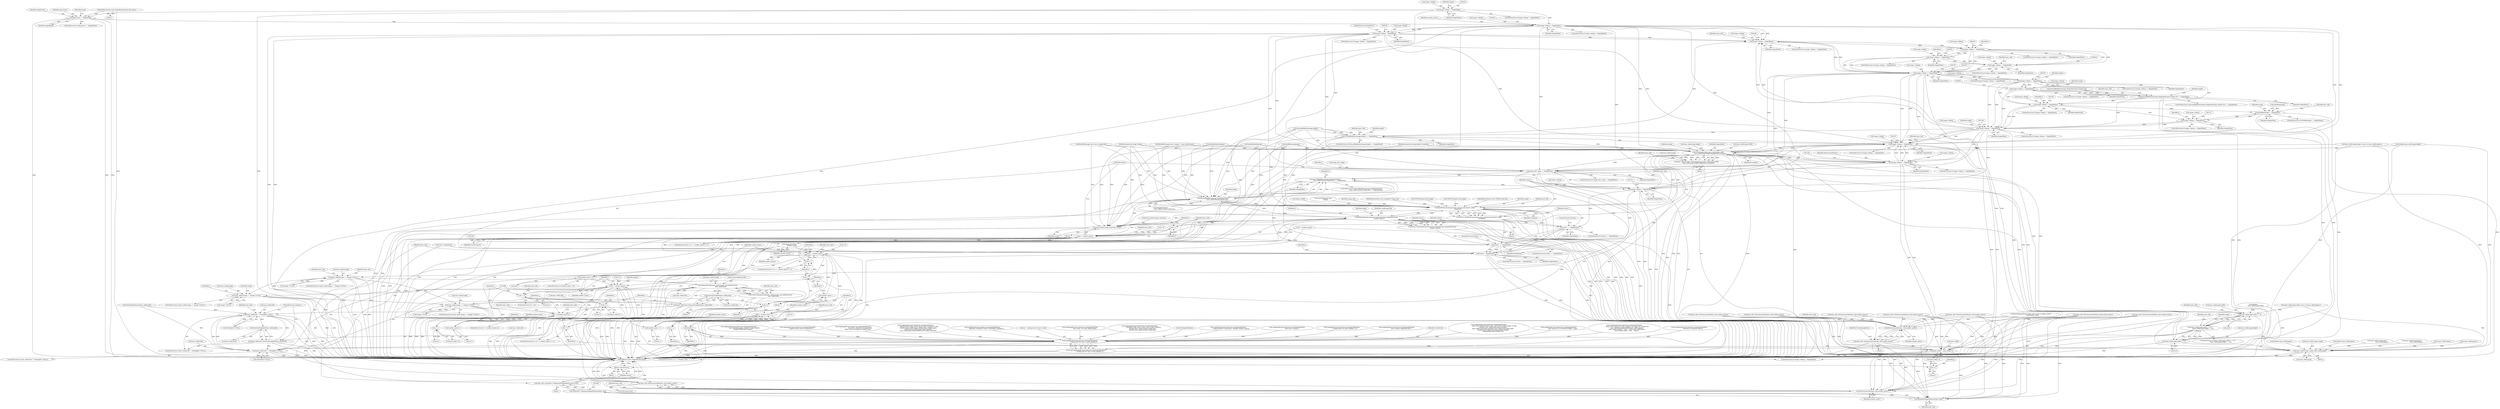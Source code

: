 digraph "0_ImageMagick_f68a98a9d385838a1c73ec960a14102949940a64@pointer" {
"1000253" [label="(Call,image->debug != MagickFalse)"];
"1000230" [label="(Call,image->debug != MagickFalse)"];
"1000247" [label="(Call,skip_layers != MagickFalse)"];
"1000115" [label="(MethodParameterIn,const MagickBooleanType skip_layers)"];
"1000296" [label="(Call,image->debug != MagickFalse)"];
"1000338" [label="(Call,image->debug != MagickFalse)"];
"1000449" [label="(Call,image->debug != MagickFalse)"];
"1000549" [label="(Call,image->debug != MagickFalse)"];
"1000610" [label="(Call,image->debug != MagickFalse)"];
"1000701" [label="(Call,image->debug != MagickFalse)"];
"1000761" [label="(Call,image->debug != MagickFalse)"];
"1000949" [label="(Call,image->debug != MagickFalse)"];
"1001012" [label="(Call,DiscardBlobBytes(image,(MagickSizeType) (length-18)) == MagickFalse)"];
"1001048" [label="(Call,image->debug != MagickFalse)"];
"1001088" [label="(Call,EOFBlob(image) != MagickFalse)"];
"1001105" [label="(Call,image->debug != MagickFalse)"];
"1001162" [label="(Call,image->debug != MagickFalse)"];
"1001196" [label="(Call,DiscardBlobBytes(image,length) == MagickFalse)"];
"1001301" [label="(Call,image->debug != MagickFalse)"];
"1001341" [label="(Call,CloneImage(image,layer_info[i].page.width,\n          layer_info[i].page.height,MagickFalse,exception))"];
"1001281" [label="(Call,layer_info[i].page.width == 0)"];
"1001280" [label="(Call,(layer_info[i].page.width == 0) ||\n              (layer_info[i].page.height == 0))"];
"1001654" [label="(Call,layer_info[i].image->page=layer_info[i].page)"];
"1001290" [label="(Call,layer_info[i].page.height == 0)"];
"1001335" [label="(Call,layer_info[i].image=CloneImage(image,layer_info[i].page.width,\n          layer_info[i].page.height,MagickFalse,exception))"];
"1001360" [label="(Call,layer_info[i].image == (Image *) NULL)"];
"1001409" [label="(Call,SetImageProfile(layer_info[i].image,\"psd:additional-info\",\n              layer_info[i].info))"];
"1001407" [label="(Call,(void) SetImageProfile(layer_info[i].image,\"psd:additional-info\",\n              layer_info[i].info))"];
"1001427" [label="(Call,DestroyStringInfo(layer_info[i].info))"];
"1001421" [label="(Call,layer_info[i].info=DestroyStringInfo(layer_info[i].info))"];
"1001313" [label="(Call,layer_info[i].info != (StringInfo *) NULL)"];
"1001328" [label="(Call,DestroyStringInfo(layer_info[i].info))"];
"1001322" [label="(Call,layer_info[i].info=DestroyStringInfo(layer_info[i].info))"];
"1001397" [label="(Call,layer_info[i].info != (StringInfo *) NULL)"];
"1001451" [label="(Call,layer_info[i].image == (Image *) NULL)"];
"1001565" [label="(Call,layer_info[i].image == (Image *) NULL)"];
"1001376" [label="(Call,image->debug != MagickFalse)"];
"1001434" [label="(Call,image_info->ping == MagickFalse)"];
"1001476" [label="(Call,DiscardBlobBytes(image,(MagickSizeType)\n                      layer_info[i].channel_info[j].size) == MagickFalse)"];
"1001505" [label="(Call,image->debug != MagickFalse)"];
"1001531" [label="(Call,status == MagickFalse)"];
"1001545" [label="(Call,status == MagickFalse)"];
"1001550" [label="(Call,status != MagickFalse)"];
"1001697" [label="(Return,return(status);)"];
"1001477" [label="(Call,DiscardBlobBytes(image,(MagickSizeType)\n                      layer_info[i].channel_info[j].size))"];
"1001521" [label="(Call,ReadPSDLayer(image,image_info,psd_info,&layer_info[i],\n              exception))"];
"1001519" [label="(Call,status=ReadPSDLayer(image,image_info,psd_info,&layer_info[i],\n              exception))"];
"1001537" [label="(Call,SetImageProgress(image,LoadImagesTag,i,(MagickSizeType)\n              number_layers))"];
"1001447" [label="(Call,i++)"];
"1001444" [label="(Call,i < number_layers)"];
"1001494" [label="(Call,DestroyLayerInfo(layer_info,number_layers))"];
"1001492" [label="(Call,layer_info=DestroyLayerInfo(layer_info,number_layers))"];
"1001586" [label="(Call,layer_info[j] = layer_info[j+1])"];
"1001689" [label="(Call,RelinquishMagickMemory(layer_info))"];
"1001687" [label="(Call,(LayerInfo *) RelinquishMagickMemory(layer_info))"];
"1001685" [label="(Call,layer_info=(LayerInfo *) RelinquishMagickMemory(layer_info))"];
"1001694" [label="(Call,DestroyLayerInfo(layer_info,number_layers))"];
"1001692" [label="(Call,layer_info=DestroyLayerInfo(layer_info,number_layers))"];
"1001516" [label="(Call,(double) i)"];
"1001512" [label="(Call,LogMagickEvent(CoderEvent,GetMagickModule(),\n                \"  reading data for layer %.20g\",(double) i))"];
"1001510" [label="(Call,(void) LogMagickEvent(CoderEvent,GetMagickModule(),\n                \"  reading data for layer %.20g\",(double) i))"];
"1001541" [label="(Call,(MagickSizeType)\n              number_layers)"];
"1001558" [label="(Call,i < number_layers)"];
"1001561" [label="(Call,i++)"];
"1001576" [label="(Call,j=i)"];
"1001579" [label="(Call,j < number_layers - 1)"];
"1001584" [label="(Call,j++)"];
"1001592" [label="(Call,j+1)"];
"1001581" [label="(Call,number_layers - 1)"];
"1001595" [label="(Call,number_layers--)"];
"1001597" [label="(Call,i--)"];
"1001600" [label="(Call,number_layers > 0)"];
"1001608" [label="(Call,i < number_layers)"];
"1001615" [label="(Call,i > 0)"];
"1001629" [label="(Call,i-1)"];
"1001634" [label="(Call,i < (number_layers-1))"];
"1001611" [label="(Call,i++)"];
"1001650" [label="(Call,i+1)"];
"1001636" [label="(Call,number_layers-1)"];
"1001535" [label="(Call,status=SetImageProgress(image,LoadImagesTag,i,(MagickSizeType)\n              number_layers))"];
"1001676" [label="(Call,layer_info[0].image->previous=image)"];
"1001047" [label="(ControlStructure,if (image->debug != MagickFalse))"];
"1001690" [label="(Identifier,layer_info)"];
"1000257" [label="(Identifier,MagickFalse)"];
"1000610" [label="(Call,image->debug != MagickFalse)"];
"1000487" [label="(Call,(double)\n            layer_info[i].page.width)"];
"1001604" [label="(ControlStructure,for (i=0; i < number_layers; i++))"];
"1001197" [label="(Call,DiscardBlobBytes(image,length))"];
"1001380" [label="(Identifier,MagickFalse)"];
"1001334" [label="(ControlStructure,continue;)"];
"1001359" [label="(ControlStructure,if (layer_info[i].image == (Image *) NULL))"];
"1000460" [label="(Call,(double) layer_info[i].page.x)"];
"1001314" [label="(Call,layer_info[i].info)"];
"1001605" [label="(Call,i=0)"];
"1000115" [label="(MethodParameterIn,const MagickBooleanType skip_layers)"];
"1001012" [label="(Call,DiscardBlobBytes(image,(MagickSizeType) (length-18)) == MagickFalse)"];
"1000234" [label="(Identifier,MagickFalse)"];
"1000401" [label="(Call,layer_info[i].page.height=(size_t) (y-layer_info[i].page.y))"];
"1001507" [label="(Identifier,image)"];
"1001539" [label="(Identifier,LoadImagesTag)"];
"1000297" [label="(Call,image->debug)"];
"1001366" [label="(Call,(Image *) NULL)"];
"1001692" [label="(Call,layer_info=DestroyLayerInfo(layer_info,number_layers))"];
"1001435" [label="(Call,image_info->ping)"];
"1001693" [label="(Identifier,layer_info)"];
"1001396" [label="(ControlStructure,if (layer_info[i].info != (StringInfo *) NULL))"];
"1000231" [label="(Call,image->debug)"];
"1001391" [label="(Identifier,ResourceLimitError)"];
"1001601" [label="(Identifier,number_layers)"];
"1001662" [label="(Call,layer_info[i].page)"];
"1001524" [label="(Identifier,psd_info)"];
"1001684" [label="(Identifier,image)"];
"1000296" [label="(Call,image->debug != MagickFalse)"];
"1001525" [label="(Call,&layer_info[i])"];
"1001543" [label="(Identifier,number_layers)"];
"1001301" [label="(Call,image->debug != MagickFalse)"];
"1001325" [label="(Identifier,layer_info)"];
"1000545" [label="(Call,GetPSDSize(psd_info,\n            image))"];
"1000303" [label="(Call,LogMagickEvent(CoderEvent,GetMagickModule(),\n              \"  allocation of LayerInfo failed\"))"];
"1000553" [label="(Identifier,MagickFalse)"];
"1001445" [label="(Identifier,i)"];
"1001055" [label="(Call,LogMagickEvent(CoderEvent,GetMagickModule(),\n                    \"      layer blending ranges: length=%.20g\",(double)\n                    ((MagickOffsetType) length)))"];
"1001278" [label="(Block,)"];
"1001560" [label="(Identifier,number_layers)"];
"1001523" [label="(Identifier,image_info)"];
"1001581" [label="(Call,number_layers - 1)"];
"1001506" [label="(Call,image->debug)"];
"1001048" [label="(Call,image->debug != MagickFalse)"];
"1001342" [label="(Identifier,image)"];
"1000253" [label="(Call,image->debug != MagickFalse)"];
"1001540" [label="(Identifier,i)"];
"1001410" [label="(Call,layer_info[i].image)"];
"1001627" [label="(Call,layer_info[i-1])"];
"1001141" [label="(Call,ReadBlob(image,(size_t) length++,layer_info[i].name))"];
"1001549" [label="(ControlStructure,if (status != MagickFalse))"];
"1001504" [label="(ControlStructure,if (image->debug != MagickFalse))"];
"1001580" [label="(Identifier,j)"];
"1001034" [label="(Identifier,length)"];
"1001335" [label="(Call,layer_info[i].image=CloneImage(image,layer_info[i].page.width,\n          layer_info[i].page.height,MagickFalse,exception))"];
"1001312" [label="(ControlStructure,if (layer_info[i].info != (StringInfo *) NULL))"];
"1000295" [label="(ControlStructure,if (image->debug != MagickFalse))"];
"1001492" [label="(Call,layer_info=DestroyLayerInfo(layer_info,number_layers))"];
"1000113" [label="(MethodParameterIn,const ImageInfo *image_info)"];
"1000751" [label="(Call,ReadBlobLong(image))"];
"1001505" [label="(Call,image->debug != MagickFalse)"];
"1000237" [label="(Call,LogMagickEvent(CoderEvent,GetMagickModule(),\n              \"  negative layer count corrected for\"))"];
"1001088" [label="(Call,EOFBlob(image) != MagickFalse)"];
"1000229" [label="(ControlStructure,if (image->debug != MagickFalse))"];
"1001655" [label="(Call,layer_info[i].image->page)"];
"1001491" [label="(Block,)"];
"1001537" [label="(Call,SetImageProgress(image,LoadImagesTag,i,(MagickSizeType)\n              number_layers))"];
"1001457" [label="(Call,(Image *) NULL)"];
"1000469" [label="(Call,(double) layer_info[i].page.y)"];
"1001273" [label="(Call,i < number_layers)"];
"1001669" [label="(Identifier,image)"];
"1001433" [label="(ControlStructure,if (image_info->ping == MagickFalse))"];
"1001196" [label="(Call,DiscardBlobBytes(image,length) == MagickFalse)"];
"1000128" [label="(Call,GetPSDSize(psd_info,image))"];
"1001689" [label="(Call,RelinquishMagickMemory(layer_info))"];
"1001695" [label="(Identifier,layer_info)"];
"1001477" [label="(Call,DiscardBlobBytes(image,(MagickSizeType)\n                      layer_info[i].channel_info[j].size))"];
"1001112" [label="(Call,LogMagickEvent(CoderEvent,GetMagickModule(),\n                       \"        source(%x), dest(%x)\",(unsigned int)\n                      blend_source,(unsigned int) blend_dest))"];
"1001449" [label="(Block,)"];
"1001294" [label="(Identifier,layer_info)"];
"1000117" [label="(Block,)"];
"1001094" [label="(Identifier,layer_info)"];
"1001597" [label="(Call,i--)"];
"1001203" [label="(Identifier,layer_info)"];
"1000548" [label="(ControlStructure,if (image->debug != MagickFalse))"];
"1001214" [label="(Identifier,length)"];
"1001074" [label="(Identifier,j)"];
"1001161" [label="(ControlStructure,if (image->debug != MagickFalse))"];
"1001545" [label="(Call,status == MagickFalse)"];
"1000904" [label="(Call,layer_info[i].mask.page.y-\n                      layer_info[i].page.y)"];
"1001602" [label="(Literal,0)"];
"1001586" [label="(Call,layer_info[j] = layer_info[j+1])"];
"1001375" [label="(ControlStructure,if (image->debug != MagickFalse))"];
"1001350" [label="(Call,layer_info[i].page.height)"];
"1000456" [label="(Call,LogMagickEvent(CoderEvent,GetMagickModule(),\n            \"    offset(%.20g,%.20g), size(%.20g,%.20g), channels=%.20g\",\n            (double) layer_info[i].page.x,(double) layer_info[i].page.y,\n            (double) layer_info[i].page.height,(double)\n            layer_info[i].page.width,(double) layer_info[i].channels))"];
"1001013" [label="(Call,DiscardBlobBytes(image,(MagickSizeType) (length-18)))"];
"1001448" [label="(Identifier,i)"];
"1001478" [label="(Identifier,image)"];
"1001291" [label="(Call,layer_info[i].page.height)"];
"1001629" [label="(Call,i-1)"];
"1001571" [label="(Call,(Image *) NULL)"];
"1001451" [label="(Call,layer_info[i].image == (Image *) NULL)"];
"1001329" [label="(Call,layer_info[i].info)"];
"1001535" [label="(Call,status=SetImageProgress(image,LoadImagesTag,i,(MagickSizeType)\n              number_layers))"];
"1000252" [label="(ControlStructure,if (image->debug != MagickFalse))"];
"1001105" [label="(Call,image->debug != MagickFalse)"];
"1001633" [label="(ControlStructure,if (i < (number_layers-1)))"];
"1001328" [label="(Call,DestroyStringInfo(layer_info[i].info))"];
"1001529" [label="(Identifier,exception)"];
"1000251" [label="(Identifier,MagickTrue)"];
"1001654" [label="(Call,layer_info[i].image->page=layer_info[i].page)"];
"1001377" [label="(Call,image->debug)"];
"1001011" [label="(ControlStructure,if (DiscardBlobBytes(image,(MagickSizeType) (length-18)) == MagickFalse))"];
"1001087" [label="(ControlStructure,if (EOFBlob(image) != MagickFalse))"];
"1001446" [label="(Identifier,number_layers)"];
"1001494" [label="(Call,DestroyLayerInfo(layer_info,number_layers))"];
"1001397" [label="(Call,layer_info[i].info != (StringInfo *) NULL)"];
"1001565" [label="(Call,layer_info[i].image == (Image *) NULL)"];
"1001305" [label="(Identifier,MagickFalse)"];
"1001609" [label="(Identifier,i)"];
"1001473" [label="(Identifier,j)"];
"1001578" [label="(Identifier,i)"];
"1001556" [label="(Identifier,i)"];
"1001635" [label="(Identifier,i)"];
"1001548" [label="(ControlStructure,break;)"];
"1001163" [label="(Call,image->debug)"];
"1001358" [label="(Identifier,exception)"];
"1000249" [label="(Identifier,MagickFalse)"];
"1000448" [label="(ControlStructure,if (image->debug != MagickFalse))"];
"1001648" [label="(Call,layer_info[i+1])"];
"1001383" [label="(Call,LogMagickEvent(CoderEvent,GetMagickModule(),\n                \"  allocation of image for layer %.20g failed\",(double) i))"];
"1001424" [label="(Identifier,layer_info)"];
"1001341" [label="(Call,CloneImage(image,layer_info[i].page.width,\n          layer_info[i].page.height,MagickFalse,exception))"];
"1000949" [label="(Call,image->debug != MagickFalse)"];
"1001590" [label="(Call,layer_info[j+1])"];
"1001612" [label="(Identifier,i)"];
"1000931" [label="(Call,layer_info[i].mask.page.x-\n                      layer_info[i].page.x)"];
"1001361" [label="(Call,layer_info[i].image)"];
"1000269" [label="(Identifier,number_layers)"];
"1001547" [label="(Identifier,MagickFalse)"];
"1001611" [label="(Call,i++)"];
"1001406" [label="(Block,)"];
"1000705" [label="(Identifier,MagickFalse)"];
"1001509" [label="(Identifier,MagickFalse)"];
"1001512" [label="(Call,LogMagickEvent(CoderEvent,GetMagickModule(),\n                \"  reading data for layer %.20g\",(double) i))"];
"1001614" [label="(ControlStructure,if (i > 0))"];
"1000342" [label="(Identifier,MagickFalse)"];
"1001516" [label="(Call,(double) i)"];
"1001538" [label="(Identifier,image)"];
"1001357" [label="(Identifier,MagickFalse)"];
"1001515" [label="(Literal,\"  reading data for layer %.20g\")"];
"1001593" [label="(Identifier,j)"];
"1000246" [label="(ControlStructure,if (skip_layers != MagickFalse))"];
"1000411" [label="(Call,y-layer_info[i].page.y)"];
"1001552" [label="(Identifier,MagickFalse)"];
"1001169" [label="(Call,LogMagickEvent(CoderEvent,GetMagickModule(),\n                \"      layer name: %s\",layer_info[i].name))"];
"1001093" [label="(Call,layer_info=DestroyLayerInfo(layer_info,number_layers))"];
"1001699" [label="(MethodReturn,static MagickBooleanType)"];
"1001546" [label="(Identifier,status)"];
"1001023" [label="(Identifier,layer_info)"];
"1001360" [label="(Call,layer_info[i].image == (Image *) NULL)"];
"1000556" [label="(Call,LogMagickEvent(CoderEvent,GetMagickModule(),\n              \"    channel[%.20g]: type=%.20g, size=%.20g\",(double) j,\n              (double) layer_info[i].channel_info[j].type,\n              (double) layer_info[i].channel_info[j].size))"];
"1001592" [label="(Call,j+1)"];
"1001496" [label="(Identifier,number_layers)"];
"1001521" [label="(Call,ReadPSDLayer(image,image_info,psd_info,&layer_info[i],\n              exception))"];
"1001596" [label="(Identifier,number_layers)"];
"1000550" [label="(Call,image->debug)"];
"1001568" [label="(Identifier,layer_info)"];
"1001322" [label="(Call,layer_info[i].info=DestroyStringInfo(layer_info[i].info))"];
"1000218" [label="(Call,ReadBlobShort(image))"];
"1001109" [label="(Identifier,MagickFalse)"];
"1001338" [label="(Identifier,layer_info)"];
"1001409" [label="(Call,SetImageProfile(layer_info[i].image,\"psd:additional-info\",\n              layer_info[i].info))"];
"1001534" [label="(ControlStructure,break;)"];
"1001553" [label="(Block,)"];
"1001598" [label="(Identifier,i)"];
"1001564" [label="(ControlStructure,if (layer_info[i].image == (Image *) NULL))"];
"1000243" [label="(Identifier,image)"];
"1001616" [label="(Identifier,i)"];
"1001677" [label="(Call,layer_info[0].image->previous)"];
"1001202" [label="(Call,layer_info=DestroyLayerInfo(layer_info,number_layers))"];
"1001319" [label="(Call,(StringInfo *) NULL)"];
"1001610" [label="(Identifier,number_layers)"];
"1001476" [label="(Call,DiscardBlobBytes(image,(MagickSizeType)\n                      layer_info[i].channel_info[j].size) == MagickFalse)"];
"1000505" [label="(Identifier,j)"];
"1001498" [label="(Identifier,CorruptImageError)"];
"1001475" [label="(ControlStructure,if (DiscardBlobBytes(image,(MagickSizeType)\n                      layer_info[i].channel_info[j].size) == MagickFalse))"];
"1001575" [label="(ControlStructure,for (j=i; j < number_layers - 1; j++))"];
"1001376" [label="(Call,image->debug != MagickFalse)"];
"1001519" [label="(Call,status=ReadPSDLayer(image,image_info,psd_info,&layer_info[i],\n              exception))"];
"1000950" [label="(Call,image->debug)"];
"1001316" [label="(Identifier,layer_info)"];
"1001323" [label="(Call,layer_info[i].info)"];
"1001195" [label="(ControlStructure,if (DiscardBlobBytes(image,length) == MagickFalse))"];
"1000195" [label="(Call,GetPSDSize(psd_info,image))"];
"1000114" [label="(MethodParameterIn,const PSDInfo *psd_info)"];
"1001454" [label="(Identifier,layer_info)"];
"1001289" [label="(Literal,0)"];
"1001514" [label="(Call,GetMagickModule())"];
"1001696" [label="(Identifier,number_layers)"];
"1001615" [label="(Call,i > 0)"];
"1001091" [label="(Identifier,MagickFalse)"];
"1001630" [label="(Identifier,i)"];
"1001166" [label="(Identifier,MagickFalse)"];
"1001421" [label="(Call,layer_info[i].info=DestroyStringInfo(layer_info[i].info))"];
"1000248" [label="(Identifier,skip_layers)"];
"1001651" [label="(Identifier,i)"];
"1001559" [label="(Identifier,i)"];
"1001407" [label="(Call,(void) SetImageProfile(layer_info[i].image,\"psd:additional-info\",\n              layer_info[i].info))"];
"1000308" [label="(Identifier,ResourceLimitError)"];
"1001052" [label="(Identifier,MagickFalse)"];
"1001049" [label="(Call,image->debug)"];
"1001181" [label="(Identifier,length)"];
"1001566" [label="(Call,layer_info[i].image)"];
"1001302" [label="(Call,image->debug)"];
"1000702" [label="(Call,image->debug)"];
"1000260" [label="(Call,LogMagickEvent(CoderEvent,GetMagickModule(),\n          \"  image contains %.20g layers\",(double) number_layers))"];
"1001588" [label="(Identifier,layer_info)"];
"1001531" [label="(Call,status == MagickFalse)"];
"1001606" [label="(Identifier,i)"];
"1001281" [label="(Call,layer_info[i].page.width == 0)"];
"1001308" [label="(Call,LogMagickEvent(CoderEvent,GetMagickModule(),\n                \"      layer data is empty\"))"];
"1001574" [label="(Block,)"];
"1001422" [label="(Call,layer_info[i].info)"];
"1000345" [label="(Call,LogMagickEvent(CoderEvent,GetMagickModule(),\n            \"  reading layer #%.20g\",(double) i+1))"];
"1001493" [label="(Identifier,layer_info)"];
"1001440" [label="(ControlStructure,for (i=0; i < number_layers; i++))"];
"1000761" [label="(Call,image->debug != MagickFalse)"];
"1001652" [label="(Literal,1)"];
"1001280" [label="(Call,(layer_info[i].page.width == 0) ||\n              (layer_info[i].page.height == 0))"];
"1001697" [label="(Return,return(status);)"];
"1000611" [label="(Call,image->debug)"];
"1000300" [label="(Identifier,MagickFalse)"];
"1001298" [label="(Literal,0)"];
"1001634" [label="(Call,i < (number_layers-1))"];
"1000549" [label="(Call,image->debug != MagickFalse)"];
"1001522" [label="(Identifier,image)"];
"1001583" [label="(Literal,1)"];
"1000623" [label="(Identifier,layer_info)"];
"1001617" [label="(Literal,0)"];
"1000338" [label="(Call,image->debug != MagickFalse)"];
"1001313" [label="(Call,layer_info[i].info != (StringInfo *) NULL)"];
"1000358" [label="(Identifier,layer_info)"];
"1001444" [label="(Call,i < number_layers)"];
"1001561" [label="(Call,i++)"];
"1001541" [label="(Call,(MagickSizeType)\n              number_layers)"];
"1000768" [label="(Call,LogMagickEvent(CoderEvent,GetMagickModule(),\n                \"    layer contains additional info\"))"];
"1000392" [label="(Call,x-layer_info[i].page.x)"];
"1000254" [label="(Call,image->debug)"];
"1001106" [label="(Call,image->debug)"];
"1001603" [label="(Block,)"];
"1001490" [label="(Identifier,MagickFalse)"];
"1001676" [label="(Call,layer_info[0].image->previous=image)"];
"1001555" [label="(Call,i=0)"];
"1001562" [label="(Identifier,i)"];
"1001463" [label="(Identifier,j)"];
"1000701" [label="(Call,image->debug != MagickFalse)"];
"1001638" [label="(Literal,1)"];
"1001303" [label="(Identifier,image)"];
"1000112" [label="(MethodParameterIn,Image *image)"];
"1000255" [label="(Identifier,image)"];
"1001599" [label="(ControlStructure,if (number_layers > 0))"];
"1001550" [label="(Call,status != MagickFalse)"];
"1001636" [label="(Call,number_layers-1)"];
"1001576" [label="(Call,j=i)"];
"1001107" [label="(Identifier,image)"];
"1001520" [label="(Identifier,status)"];
"1000773" [label="(Identifier,length)"];
"1001370" [label="(Call,layer_info=DestroyLayerInfo(layer_info,number_layers))"];
"1000315" [label="(Call,ResetMagickMemory(layer_info,0,(size_t) number_layers*\n        sizeof(*layer_info)))"];
"1001585" [label="(Identifier,j)"];
"1001613" [label="(Block,)"];
"1001686" [label="(Identifier,layer_info)"];
"1001371" [label="(Identifier,layer_info)"];
"1000609" [label="(ControlStructure,if (image->debug != MagickFalse))"];
"1001658" [label="(Identifier,layer_info)"];
"1001595" [label="(Call,number_layers--)"];
"1001416" [label="(Call,layer_info[i].info)"];
"1001513" [label="(Identifier,CoderEvent)"];
"1001510" [label="(Call,(void) LogMagickEvent(CoderEvent,GetMagickModule(),\n                \"  reading data for layer %.20g\",(double) i))"];
"1000948" [label="(ControlStructure,if (image->debug != MagickFalse))"];
"1000116" [label="(MethodParameterIn,ExceptionInfo *exception)"];
"1001551" [label="(Identifier,status)"];
"1000762" [label="(Call,image->debug)"];
"1000956" [label="(Call,LogMagickEvent(CoderEvent,GetMagickModule(),\n                    \"      layer mask: offset(%.20g,%.20g), size(%.20g,%.20g), length=%.20g\",\n                    (double) layer_info[i].mask.page.x,(double)\n                    layer_info[i].mask.page.y,(double) layer_info[i].mask.page.width,\n                    (double) layer_info[i].mask.page.height,(double)\n                    ((MagickOffsetType) length)-18))"];
"1001450" [label="(ControlStructure,if (layer_info[i].image == (Image *) NULL))"];
"1001447" [label="(Call,i++)"];
"1001694" [label="(Call,DestroyLayerInfo(layer_info,number_layers))"];
"1001584" [label="(Call,j++)"];
"1001014" [label="(Identifier,image)"];
"1001434" [label="(Call,image_info->ping == MagickFalse)"];
"1000247" [label="(Call,skip_layers != MagickFalse)"];
"1000617" [label="(Call,LogMagickEvent(CoderEvent,GetMagickModule(),\n                \"  layer type was %.4s instead of 8BIM\", type))"];
"1000700" [label="(ControlStructure,if (image->debug != MagickFalse))"];
"1001020" [label="(Identifier,MagickFalse)"];
"1000760" [label="(ControlStructure,if (image->debug != MagickFalse))"];
"1001533" [label="(Identifier,MagickFalse)"];
"1000453" [label="(Identifier,MagickFalse)"];
"1001400" [label="(Identifier,layer_info)"];
"1001300" [label="(ControlStructure,if (image->debug != MagickFalse))"];
"1001022" [label="(Call,layer_info=DestroyLayerInfo(layer_info,number_layers))"];
"1001687" [label="(Call,(LayerInfo *) RelinquishMagickMemory(layer_info))"];
"1001398" [label="(Call,layer_info[i].info)"];
"1000765" [label="(Identifier,MagickFalse)"];
"1001587" [label="(Call,layer_info[j])"];
"1001263" [label="(Call,ReadBlob(image,(const size_t) length,info))"];
"1001579" [label="(Call,j < number_layers - 1)"];
"1001277" [label="(Identifier,i)"];
"1001066" [label="(Identifier,j)"];
"1000614" [label="(Identifier,MagickFalse)"];
"1001089" [label="(Call,EOFBlob(image))"];
"1001279" [label="(ControlStructure,if ((layer_info[i].page.width == 0) ||\n              (layer_info[i].page.height == 0)))"];
"1001403" [label="(Call,(StringInfo *) NULL)"];
"1000437" [label="(Call,layer_info=DestroyLayerInfo(layer_info,number_layers))"];
"1001698" [label="(Identifier,status)"];
"1000622" [label="(Call,layer_info=DestroyLayerInfo(layer_info,number_layers))"];
"1001631" [label="(Literal,1)"];
"1000517" [label="(Identifier,j)"];
"1001691" [label="(ControlStructure,else)"];
"1001104" [label="(ControlStructure,if (image->debug != MagickFalse))"];
"1001452" [label="(Call,layer_info[i].image)"];
"1001532" [label="(Identifier,status)"];
"1000337" [label="(ControlStructure,if (image->debug != MagickFalse))"];
"1001600" [label="(Call,number_layers > 0)"];
"1001582" [label="(Identifier,number_layers)"];
"1000449" [label="(Call,image->debug != MagickFalse)"];
"1000230" [label="(Call,image->debug != MagickFalse)"];
"1001427" [label="(Call,DestroyStringInfo(layer_info[i].info))"];
"1001530" [label="(ControlStructure,if (status == MagickFalse))"];
"1001128" [label="(Call,ReadBlobByte(image))"];
"1001685" [label="(Call,layer_info=(LayerInfo *) RelinquishMagickMemory(layer_info))"];
"1001479" [label="(Call,(MagickSizeType)\n                      layer_info[i].channel_info[j].size)"];
"1001536" [label="(Identifier,status)"];
"1001290" [label="(Call,layer_info[i].page.height == 0)"];
"1001495" [label="(Identifier,layer_info)"];
"1001622" [label="(Identifier,layer_info)"];
"1000708" [label="(Call,LogMagickEvent(CoderEvent,GetMagickModule(),\n            \"   blend=%.4s, opacity=%.20g, clipping=%s, flags=%d, visible=%s\",\n            layer_info[i].blendkey,(double) layer_info[i].opacity,\n            layer_info[i].clipping ? \"true\" : \"false\",layer_info[i].flags,\n            layer_info[i].visible ? \"true\" : \"false\"))"];
"1001442" [label="(Identifier,i)"];
"1001428" [label="(Call,layer_info[i].info)"];
"1001363" [label="(Identifier,layer_info)"];
"1001577" [label="(Identifier,j)"];
"1000382" [label="(Call,layer_info[i].page.width=(size_t) (x-layer_info[i].page.x))"];
"1001441" [label="(Call,i=0)"];
"1001255" [label="(Call,GetStringInfoDatum(layer_info[i].info))"];
"1001336" [label="(Call,layer_info[i].image)"];
"1000478" [label="(Call,(double) layer_info[i].page.height)"];
"1001438" [label="(Identifier,MagickFalse)"];
"1001594" [label="(Literal,1)"];
"1001343" [label="(Call,layer_info[i].page.width)"];
"1001282" [label="(Call,layer_info[i].page.width)"];
"1001518" [label="(Identifier,i)"];
"1001554" [label="(ControlStructure,for (i=0; i < number_layers; i++))"];
"1000953" [label="(Identifier,MagickFalse)"];
"1001200" [label="(Identifier,MagickFalse)"];
"1001162" [label="(Call,image->debug != MagickFalse)"];
"1001650" [label="(Call,i+1)"];
"1001643" [label="(Identifier,layer_info)"];
"1001608" [label="(Call,i < number_layers)"];
"1001415" [label="(Literal,\"psd:additional-info\")"];
"1001558" [label="(Call,i < number_layers)"];
"1000201" [label="(Call,status=MagickTrue)"];
"1000450" [label="(Call,image->debug)"];
"1001544" [label="(ControlStructure,if (status == MagickFalse))"];
"1001232" [label="(Call,layer_info=DestroyLayerInfo(layer_info,number_layers))"];
"1001637" [label="(Identifier,number_layers)"];
"1000339" [label="(Call,image->debug)"];
"1000253" -> "1000252"  [label="AST: "];
"1000253" -> "1000257"  [label="CFG: "];
"1000254" -> "1000253"  [label="AST: "];
"1000257" -> "1000253"  [label="AST: "];
"1000259" -> "1000253"  [label="CFG: "];
"1000269" -> "1000253"  [label="CFG: "];
"1000253" -> "1001699"  [label="DDG: "];
"1000253" -> "1001699"  [label="DDG: "];
"1000230" -> "1000253"  [label="DDG: "];
"1000247" -> "1000253"  [label="DDG: "];
"1000253" -> "1000296"  [label="DDG: "];
"1000253" -> "1000296"  [label="DDG: "];
"1000253" -> "1000338"  [label="DDG: "];
"1000253" -> "1000338"  [label="DDG: "];
"1000253" -> "1001301"  [label="DDG: "];
"1000253" -> "1001301"  [label="DDG: "];
"1000253" -> "1001341"  [label="DDG: "];
"1000253" -> "1001376"  [label="DDG: "];
"1000253" -> "1001434"  [label="DDG: "];
"1000253" -> "1001505"  [label="DDG: "];
"1000230" -> "1000229"  [label="AST: "];
"1000230" -> "1000234"  [label="CFG: "];
"1000231" -> "1000230"  [label="AST: "];
"1000234" -> "1000230"  [label="AST: "];
"1000236" -> "1000230"  [label="CFG: "];
"1000243" -> "1000230"  [label="CFG: "];
"1000230" -> "1001699"  [label="DDG: "];
"1000230" -> "1001699"  [label="DDG: "];
"1000230" -> "1000247"  [label="DDG: "];
"1000247" -> "1000246"  [label="AST: "];
"1000247" -> "1000249"  [label="CFG: "];
"1000248" -> "1000247"  [label="AST: "];
"1000249" -> "1000247"  [label="AST: "];
"1000251" -> "1000247"  [label="CFG: "];
"1000255" -> "1000247"  [label="CFG: "];
"1000247" -> "1001699"  [label="DDG: "];
"1000247" -> "1001699"  [label="DDG: "];
"1000247" -> "1001699"  [label="DDG: "];
"1000115" -> "1000247"  [label="DDG: "];
"1000115" -> "1000111"  [label="AST: "];
"1000115" -> "1001699"  [label="DDG: "];
"1000296" -> "1000295"  [label="AST: "];
"1000296" -> "1000300"  [label="CFG: "];
"1000297" -> "1000296"  [label="AST: "];
"1000300" -> "1000296"  [label="AST: "];
"1000302" -> "1000296"  [label="CFG: "];
"1000308" -> "1000296"  [label="CFG: "];
"1000296" -> "1001699"  [label="DDG: "];
"1000296" -> "1001699"  [label="DDG: "];
"1000296" -> "1000338"  [label="DDG: "];
"1000296" -> "1000338"  [label="DDG: "];
"1000296" -> "1001301"  [label="DDG: "];
"1000296" -> "1001301"  [label="DDG: "];
"1000296" -> "1001341"  [label="DDG: "];
"1000296" -> "1001376"  [label="DDG: "];
"1000296" -> "1001434"  [label="DDG: "];
"1000296" -> "1001505"  [label="DDG: "];
"1000338" -> "1000337"  [label="AST: "];
"1000338" -> "1000342"  [label="CFG: "];
"1000339" -> "1000338"  [label="AST: "];
"1000342" -> "1000338"  [label="AST: "];
"1000344" -> "1000338"  [label="CFG: "];
"1000358" -> "1000338"  [label="CFG: "];
"1001162" -> "1000338"  [label="DDG: "];
"1001162" -> "1000338"  [label="DDG: "];
"1000701" -> "1000338"  [label="DDG: "];
"1000701" -> "1000338"  [label="DDG: "];
"1001196" -> "1000338"  [label="DDG: "];
"1000338" -> "1000449"  [label="DDG: "];
"1000338" -> "1000449"  [label="DDG: "];
"1000449" -> "1000448"  [label="AST: "];
"1000449" -> "1000453"  [label="CFG: "];
"1000450" -> "1000449"  [label="AST: "];
"1000453" -> "1000449"  [label="AST: "];
"1000455" -> "1000449"  [label="CFG: "];
"1000505" -> "1000449"  [label="CFG: "];
"1000449" -> "1000549"  [label="DDG: "];
"1000449" -> "1000549"  [label="DDG: "];
"1000449" -> "1000610"  [label="DDG: "];
"1000449" -> "1000610"  [label="DDG: "];
"1000449" -> "1000701"  [label="DDG: "];
"1000449" -> "1000701"  [label="DDG: "];
"1000549" -> "1000548"  [label="AST: "];
"1000549" -> "1000553"  [label="CFG: "];
"1000550" -> "1000549"  [label="AST: "];
"1000553" -> "1000549"  [label="AST: "];
"1000555" -> "1000549"  [label="CFG: "];
"1000517" -> "1000549"  [label="CFG: "];
"1000549" -> "1000610"  [label="DDG: "];
"1000549" -> "1000610"  [label="DDG: "];
"1000549" -> "1000701"  [label="DDG: "];
"1000549" -> "1000701"  [label="DDG: "];
"1000610" -> "1000609"  [label="AST: "];
"1000610" -> "1000614"  [label="CFG: "];
"1000611" -> "1000610"  [label="AST: "];
"1000614" -> "1000610"  [label="AST: "];
"1000616" -> "1000610"  [label="CFG: "];
"1000623" -> "1000610"  [label="CFG: "];
"1000610" -> "1000701"  [label="DDG: "];
"1000610" -> "1000701"  [label="DDG: "];
"1000701" -> "1000700"  [label="AST: "];
"1000701" -> "1000705"  [label="CFG: "];
"1000702" -> "1000701"  [label="AST: "];
"1000705" -> "1000701"  [label="AST: "];
"1000707" -> "1000701"  [label="CFG: "];
"1000746" -> "1000701"  [label="CFG: "];
"1000701" -> "1001699"  [label="DDG: "];
"1000701" -> "1001699"  [label="DDG: "];
"1000701" -> "1000761"  [label="DDG: "];
"1000701" -> "1000761"  [label="DDG: "];
"1000701" -> "1001301"  [label="DDG: "];
"1000701" -> "1001301"  [label="DDG: "];
"1000701" -> "1001341"  [label="DDG: "];
"1000701" -> "1001376"  [label="DDG: "];
"1000701" -> "1001434"  [label="DDG: "];
"1000701" -> "1001505"  [label="DDG: "];
"1000761" -> "1000760"  [label="AST: "];
"1000761" -> "1000765"  [label="CFG: "];
"1000762" -> "1000761"  [label="AST: "];
"1000765" -> "1000761"  [label="AST: "];
"1000767" -> "1000761"  [label="CFG: "];
"1000773" -> "1000761"  [label="CFG: "];
"1000761" -> "1000949"  [label="DDG: "];
"1000761" -> "1000949"  [label="DDG: "];
"1000761" -> "1001048"  [label="DDG: "];
"1000761" -> "1001048"  [label="DDG: "];
"1000761" -> "1001162"  [label="DDG: "];
"1000761" -> "1001162"  [label="DDG: "];
"1000949" -> "1000948"  [label="AST: "];
"1000949" -> "1000953"  [label="CFG: "];
"1000950" -> "1000949"  [label="AST: "];
"1000953" -> "1000949"  [label="AST: "];
"1000955" -> "1000949"  [label="CFG: "];
"1001014" -> "1000949"  [label="CFG: "];
"1000949" -> "1001012"  [label="DDG: "];
"1000949" -> "1001048"  [label="DDG: "];
"1000949" -> "1001162"  [label="DDG: "];
"1001012" -> "1001011"  [label="AST: "];
"1001012" -> "1001020"  [label="CFG: "];
"1001013" -> "1001012"  [label="AST: "];
"1001020" -> "1001012"  [label="AST: "];
"1001023" -> "1001012"  [label="CFG: "];
"1001034" -> "1001012"  [label="CFG: "];
"1001012" -> "1001699"  [label="DDG: "];
"1001012" -> "1001699"  [label="DDG: "];
"1001013" -> "1001012"  [label="DDG: "];
"1001013" -> "1001012"  [label="DDG: "];
"1001012" -> "1001048"  [label="DDG: "];
"1001012" -> "1001162"  [label="DDG: "];
"1001048" -> "1001047"  [label="AST: "];
"1001048" -> "1001052"  [label="CFG: "];
"1001049" -> "1001048"  [label="AST: "];
"1001052" -> "1001048"  [label="AST: "];
"1001054" -> "1001048"  [label="CFG: "];
"1001066" -> "1001048"  [label="CFG: "];
"1001048" -> "1001088"  [label="DDG: "];
"1001048" -> "1001105"  [label="DDG: "];
"1001048" -> "1001162"  [label="DDG: "];
"1001048" -> "1001162"  [label="DDG: "];
"1001088" -> "1001087"  [label="AST: "];
"1001088" -> "1001091"  [label="CFG: "];
"1001089" -> "1001088"  [label="AST: "];
"1001091" -> "1001088"  [label="AST: "];
"1001094" -> "1001088"  [label="CFG: "];
"1001107" -> "1001088"  [label="CFG: "];
"1001088" -> "1001699"  [label="DDG: "];
"1001088" -> "1001699"  [label="DDG: "];
"1001089" -> "1001088"  [label="DDG: "];
"1001105" -> "1001088"  [label="DDG: "];
"1001088" -> "1001105"  [label="DDG: "];
"1001105" -> "1001104"  [label="AST: "];
"1001105" -> "1001109"  [label="CFG: "];
"1001106" -> "1001105"  [label="AST: "];
"1001109" -> "1001105"  [label="AST: "];
"1001111" -> "1001105"  [label="CFG: "];
"1001074" -> "1001105"  [label="CFG: "];
"1001105" -> "1001162"  [label="DDG: "];
"1001105" -> "1001162"  [label="DDG: "];
"1001162" -> "1001161"  [label="AST: "];
"1001162" -> "1001166"  [label="CFG: "];
"1001163" -> "1001162"  [label="AST: "];
"1001166" -> "1001162"  [label="AST: "];
"1001168" -> "1001162"  [label="CFG: "];
"1001181" -> "1001162"  [label="CFG: "];
"1001162" -> "1001699"  [label="DDG: "];
"1001162" -> "1001699"  [label="DDG: "];
"1001162" -> "1001196"  [label="DDG: "];
"1001162" -> "1001301"  [label="DDG: "];
"1001162" -> "1001301"  [label="DDG: "];
"1001162" -> "1001341"  [label="DDG: "];
"1001162" -> "1001376"  [label="DDG: "];
"1001162" -> "1001434"  [label="DDG: "];
"1001162" -> "1001505"  [label="DDG: "];
"1001196" -> "1001195"  [label="AST: "];
"1001196" -> "1001200"  [label="CFG: "];
"1001197" -> "1001196"  [label="AST: "];
"1001200" -> "1001196"  [label="AST: "];
"1001203" -> "1001196"  [label="CFG: "];
"1001214" -> "1001196"  [label="CFG: "];
"1001196" -> "1001699"  [label="DDG: "];
"1001196" -> "1001699"  [label="DDG: "];
"1001197" -> "1001196"  [label="DDG: "];
"1001197" -> "1001196"  [label="DDG: "];
"1001196" -> "1001301"  [label="DDG: "];
"1001196" -> "1001341"  [label="DDG: "];
"1001196" -> "1001434"  [label="DDG: "];
"1001301" -> "1001300"  [label="AST: "];
"1001301" -> "1001305"  [label="CFG: "];
"1001302" -> "1001301"  [label="AST: "];
"1001305" -> "1001301"  [label="AST: "];
"1001307" -> "1001301"  [label="CFG: "];
"1001316" -> "1001301"  [label="CFG: "];
"1001301" -> "1001699"  [label="DDG: "];
"1001301" -> "1001699"  [label="DDG: "];
"1001376" -> "1001301"  [label="DDG: "];
"1001376" -> "1001301"  [label="DDG: "];
"1001341" -> "1001301"  [label="DDG: "];
"1001301" -> "1001341"  [label="DDG: "];
"1001301" -> "1001376"  [label="DDG: "];
"1001301" -> "1001434"  [label="DDG: "];
"1001301" -> "1001505"  [label="DDG: "];
"1001341" -> "1001335"  [label="AST: "];
"1001341" -> "1001358"  [label="CFG: "];
"1001342" -> "1001341"  [label="AST: "];
"1001343" -> "1001341"  [label="AST: "];
"1001350" -> "1001341"  [label="AST: "];
"1001357" -> "1001341"  [label="AST: "];
"1001358" -> "1001341"  [label="AST: "];
"1001335" -> "1001341"  [label="CFG: "];
"1001341" -> "1001699"  [label="DDG: "];
"1001341" -> "1001699"  [label="DDG: "];
"1001341" -> "1001699"  [label="DDG: "];
"1001341" -> "1001699"  [label="DDG: "];
"1001341" -> "1001281"  [label="DDG: "];
"1001341" -> "1001290"  [label="DDG: "];
"1001341" -> "1001335"  [label="DDG: "];
"1001341" -> "1001335"  [label="DDG: "];
"1001341" -> "1001335"  [label="DDG: "];
"1001341" -> "1001335"  [label="DDG: "];
"1001341" -> "1001335"  [label="DDG: "];
"1001128" -> "1001341"  [label="DDG: "];
"1001197" -> "1001341"  [label="DDG: "];
"1000218" -> "1001341"  [label="DDG: "];
"1001141" -> "1001341"  [label="DDG: "];
"1000751" -> "1001341"  [label="DDG: "];
"1001263" -> "1001341"  [label="DDG: "];
"1000112" -> "1001341"  [label="DDG: "];
"1001281" -> "1001341"  [label="DDG: "];
"1000401" -> "1001341"  [label="DDG: "];
"1000478" -> "1001341"  [label="DDG: "];
"1001290" -> "1001341"  [label="DDG: "];
"1001376" -> "1001341"  [label="DDG: "];
"1000116" -> "1001341"  [label="DDG: "];
"1001341" -> "1001376"  [label="DDG: "];
"1001341" -> "1001434"  [label="DDG: "];
"1001341" -> "1001477"  [label="DDG: "];
"1001341" -> "1001521"  [label="DDG: "];
"1001341" -> "1001521"  [label="DDG: "];
"1001341" -> "1001654"  [label="DDG: "];
"1001341" -> "1001654"  [label="DDG: "];
"1001341" -> "1001676"  [label="DDG: "];
"1001281" -> "1001280"  [label="AST: "];
"1001281" -> "1001289"  [label="CFG: "];
"1001282" -> "1001281"  [label="AST: "];
"1001289" -> "1001281"  [label="AST: "];
"1001294" -> "1001281"  [label="CFG: "];
"1001280" -> "1001281"  [label="CFG: "];
"1001281" -> "1001699"  [label="DDG: "];
"1001281" -> "1001280"  [label="DDG: "];
"1001281" -> "1001280"  [label="DDG: "];
"1000382" -> "1001281"  [label="DDG: "];
"1000487" -> "1001281"  [label="DDG: "];
"1001281" -> "1001654"  [label="DDG: "];
"1001280" -> "1001279"  [label="AST: "];
"1001280" -> "1001290"  [label="CFG: "];
"1001290" -> "1001280"  [label="AST: "];
"1001303" -> "1001280"  [label="CFG: "];
"1001338" -> "1001280"  [label="CFG: "];
"1001280" -> "1001699"  [label="DDG: "];
"1001280" -> "1001699"  [label="DDG: "];
"1001280" -> "1001699"  [label="DDG: "];
"1001290" -> "1001280"  [label="DDG: "];
"1001290" -> "1001280"  [label="DDG: "];
"1001654" -> "1001613"  [label="AST: "];
"1001654" -> "1001662"  [label="CFG: "];
"1001655" -> "1001654"  [label="AST: "];
"1001662" -> "1001654"  [label="AST: "];
"1001612" -> "1001654"  [label="CFG: "];
"1001654" -> "1001699"  [label="DDG: "];
"1001654" -> "1001699"  [label="DDG: "];
"1000392" -> "1001654"  [label="DDG: "];
"1000382" -> "1001654"  [label="DDG: "];
"1000401" -> "1001654"  [label="DDG: "];
"1000931" -> "1001654"  [label="DDG: "];
"1000460" -> "1001654"  [label="DDG: "];
"1000904" -> "1001654"  [label="DDG: "];
"1000469" -> "1001654"  [label="DDG: "];
"1001290" -> "1001654"  [label="DDG: "];
"1000487" -> "1001654"  [label="DDG: "];
"1000411" -> "1001654"  [label="DDG: "];
"1000478" -> "1001654"  [label="DDG: "];
"1001290" -> "1001298"  [label="CFG: "];
"1001291" -> "1001290"  [label="AST: "];
"1001298" -> "1001290"  [label="AST: "];
"1001290" -> "1001699"  [label="DDG: "];
"1000401" -> "1001290"  [label="DDG: "];
"1000478" -> "1001290"  [label="DDG: "];
"1001335" -> "1001278"  [label="AST: "];
"1001336" -> "1001335"  [label="AST: "];
"1001363" -> "1001335"  [label="CFG: "];
"1001335" -> "1001699"  [label="DDG: "];
"1001335" -> "1001360"  [label="DDG: "];
"1001360" -> "1001359"  [label="AST: "];
"1001360" -> "1001366"  [label="CFG: "];
"1001361" -> "1001360"  [label="AST: "];
"1001366" -> "1001360"  [label="AST: "];
"1001371" -> "1001360"  [label="CFG: "];
"1001400" -> "1001360"  [label="CFG: "];
"1001360" -> "1001699"  [label="DDG: "];
"1001360" -> "1001699"  [label="DDG: "];
"1001360" -> "1001699"  [label="DDG: "];
"1001366" -> "1001360"  [label="DDG: "];
"1001360" -> "1001409"  [label="DDG: "];
"1001360" -> "1001451"  [label="DDG: "];
"1001360" -> "1001565"  [label="DDG: "];
"1001409" -> "1001407"  [label="AST: "];
"1001409" -> "1001416"  [label="CFG: "];
"1001410" -> "1001409"  [label="AST: "];
"1001415" -> "1001409"  [label="AST: "];
"1001416" -> "1001409"  [label="AST: "];
"1001407" -> "1001409"  [label="CFG: "];
"1001409" -> "1001699"  [label="DDG: "];
"1001409" -> "1001407"  [label="DDG: "];
"1001409" -> "1001407"  [label="DDG: "];
"1001409" -> "1001407"  [label="DDG: "];
"1001397" -> "1001409"  [label="DDG: "];
"1001409" -> "1001427"  [label="DDG: "];
"1001409" -> "1001451"  [label="DDG: "];
"1001409" -> "1001565"  [label="DDG: "];
"1001407" -> "1001406"  [label="AST: "];
"1001408" -> "1001407"  [label="AST: "];
"1001424" -> "1001407"  [label="CFG: "];
"1001407" -> "1001699"  [label="DDG: "];
"1001407" -> "1001699"  [label="DDG: "];
"1001427" -> "1001421"  [label="AST: "];
"1001427" -> "1001428"  [label="CFG: "];
"1001428" -> "1001427"  [label="AST: "];
"1001421" -> "1001427"  [label="CFG: "];
"1001427" -> "1001421"  [label="DDG: "];
"1001421" -> "1001406"  [label="AST: "];
"1001422" -> "1001421"  [label="AST: "];
"1001277" -> "1001421"  [label="CFG: "];
"1001421" -> "1001699"  [label="DDG: "];
"1001421" -> "1001699"  [label="DDG: "];
"1001421" -> "1001313"  [label="DDG: "];
"1001421" -> "1001397"  [label="DDG: "];
"1001313" -> "1001312"  [label="AST: "];
"1001313" -> "1001319"  [label="CFG: "];
"1001314" -> "1001313"  [label="AST: "];
"1001319" -> "1001313"  [label="AST: "];
"1001325" -> "1001313"  [label="CFG: "];
"1001334" -> "1001313"  [label="CFG: "];
"1001313" -> "1001699"  [label="DDG: "];
"1001313" -> "1001699"  [label="DDG: "];
"1001313" -> "1001699"  [label="DDG: "];
"1001255" -> "1001313"  [label="DDG: "];
"1001397" -> "1001313"  [label="DDG: "];
"1001322" -> "1001313"  [label="DDG: "];
"1001319" -> "1001313"  [label="DDG: "];
"1001313" -> "1001328"  [label="DDG: "];
"1001313" -> "1001397"  [label="DDG: "];
"1001328" -> "1001322"  [label="AST: "];
"1001328" -> "1001329"  [label="CFG: "];
"1001329" -> "1001328"  [label="AST: "];
"1001322" -> "1001328"  [label="CFG: "];
"1001328" -> "1001322"  [label="DDG: "];
"1001322" -> "1001312"  [label="AST: "];
"1001323" -> "1001322"  [label="AST: "];
"1001334" -> "1001322"  [label="CFG: "];
"1001322" -> "1001699"  [label="DDG: "];
"1001322" -> "1001699"  [label="DDG: "];
"1001322" -> "1001397"  [label="DDG: "];
"1001397" -> "1001396"  [label="AST: "];
"1001397" -> "1001403"  [label="CFG: "];
"1001398" -> "1001397"  [label="AST: "];
"1001403" -> "1001397"  [label="AST: "];
"1001408" -> "1001397"  [label="CFG: "];
"1001277" -> "1001397"  [label="CFG: "];
"1001397" -> "1001699"  [label="DDG: "];
"1001397" -> "1001699"  [label="DDG: "];
"1001397" -> "1001699"  [label="DDG: "];
"1001255" -> "1001397"  [label="DDG: "];
"1001403" -> "1001397"  [label="DDG: "];
"1001451" -> "1001450"  [label="AST: "];
"1001451" -> "1001457"  [label="CFG: "];
"1001452" -> "1001451"  [label="AST: "];
"1001457" -> "1001451"  [label="AST: "];
"1001463" -> "1001451"  [label="CFG: "];
"1001507" -> "1001451"  [label="CFG: "];
"1001451" -> "1001699"  [label="DDG: "];
"1001451" -> "1001699"  [label="DDG: "];
"1001451" -> "1001699"  [label="DDG: "];
"1001457" -> "1001451"  [label="DDG: "];
"1001451" -> "1001565"  [label="DDG: "];
"1001565" -> "1001564"  [label="AST: "];
"1001565" -> "1001571"  [label="CFG: "];
"1001566" -> "1001565"  [label="AST: "];
"1001571" -> "1001565"  [label="AST: "];
"1001577" -> "1001565"  [label="CFG: "];
"1001562" -> "1001565"  [label="CFG: "];
"1001565" -> "1001699"  [label="DDG: "];
"1001565" -> "1001699"  [label="DDG: "];
"1001565" -> "1001699"  [label="DDG: "];
"1001571" -> "1001565"  [label="DDG: "];
"1001376" -> "1001375"  [label="AST: "];
"1001376" -> "1001380"  [label="CFG: "];
"1001377" -> "1001376"  [label="AST: "];
"1001380" -> "1001376"  [label="AST: "];
"1001382" -> "1001376"  [label="CFG: "];
"1001391" -> "1001376"  [label="CFG: "];
"1001376" -> "1001699"  [label="DDG: "];
"1001376" -> "1001699"  [label="DDG: "];
"1001376" -> "1001434"  [label="DDG: "];
"1001376" -> "1001505"  [label="DDG: "];
"1001434" -> "1001433"  [label="AST: "];
"1001434" -> "1001438"  [label="CFG: "];
"1001435" -> "1001434"  [label="AST: "];
"1001438" -> "1001434"  [label="AST: "];
"1001442" -> "1001434"  [label="CFG: "];
"1001551" -> "1001434"  [label="CFG: "];
"1001434" -> "1001699"  [label="DDG: "];
"1001434" -> "1001699"  [label="DDG: "];
"1001434" -> "1001476"  [label="DDG: "];
"1001434" -> "1001505"  [label="DDG: "];
"1001434" -> "1001550"  [label="DDG: "];
"1001476" -> "1001475"  [label="AST: "];
"1001476" -> "1001490"  [label="CFG: "];
"1001477" -> "1001476"  [label="AST: "];
"1001490" -> "1001476"  [label="AST: "];
"1001493" -> "1001476"  [label="CFG: "];
"1001473" -> "1001476"  [label="CFG: "];
"1001476" -> "1001699"  [label="DDG: "];
"1001476" -> "1001699"  [label="DDG: "];
"1001477" -> "1001476"  [label="DDG: "];
"1001477" -> "1001476"  [label="DDG: "];
"1001545" -> "1001476"  [label="DDG: "];
"1001476" -> "1001505"  [label="DDG: "];
"1001476" -> "1001550"  [label="DDG: "];
"1001505" -> "1001504"  [label="AST: "];
"1001505" -> "1001509"  [label="CFG: "];
"1001506" -> "1001505"  [label="AST: "];
"1001509" -> "1001505"  [label="AST: "];
"1001511" -> "1001505"  [label="CFG: "];
"1001520" -> "1001505"  [label="CFG: "];
"1001505" -> "1001699"  [label="DDG: "];
"1001505" -> "1001699"  [label="DDG: "];
"1001545" -> "1001505"  [label="DDG: "];
"1001505" -> "1001531"  [label="DDG: "];
"1001531" -> "1001530"  [label="AST: "];
"1001531" -> "1001533"  [label="CFG: "];
"1001532" -> "1001531"  [label="AST: "];
"1001533" -> "1001531"  [label="AST: "];
"1001534" -> "1001531"  [label="CFG: "];
"1001536" -> "1001531"  [label="CFG: "];
"1001531" -> "1001699"  [label="DDG: "];
"1001519" -> "1001531"  [label="DDG: "];
"1001531" -> "1001545"  [label="DDG: "];
"1001531" -> "1001550"  [label="DDG: "];
"1001531" -> "1001550"  [label="DDG: "];
"1001545" -> "1001544"  [label="AST: "];
"1001545" -> "1001547"  [label="CFG: "];
"1001546" -> "1001545"  [label="AST: "];
"1001547" -> "1001545"  [label="AST: "];
"1001548" -> "1001545"  [label="CFG: "];
"1001448" -> "1001545"  [label="CFG: "];
"1001545" -> "1001699"  [label="DDG: "];
"1001535" -> "1001545"  [label="DDG: "];
"1001545" -> "1001550"  [label="DDG: "];
"1001545" -> "1001550"  [label="DDG: "];
"1001550" -> "1001549"  [label="AST: "];
"1001550" -> "1001552"  [label="CFG: "];
"1001551" -> "1001550"  [label="AST: "];
"1001552" -> "1001550"  [label="AST: "];
"1001556" -> "1001550"  [label="CFG: "];
"1001693" -> "1001550"  [label="CFG: "];
"1001550" -> "1001699"  [label="DDG: "];
"1001550" -> "1001699"  [label="DDG: "];
"1001550" -> "1001699"  [label="DDG: "];
"1000201" -> "1001550"  [label="DDG: "];
"1001550" -> "1001697"  [label="DDG: "];
"1001697" -> "1000117"  [label="AST: "];
"1001697" -> "1001698"  [label="CFG: "];
"1001698" -> "1001697"  [label="AST: "];
"1001699" -> "1001697"  [label="CFG: "];
"1001697" -> "1001699"  [label="DDG: "];
"1001698" -> "1001697"  [label="DDG: "];
"1000201" -> "1001697"  [label="DDG: "];
"1001477" -> "1001479"  [label="CFG: "];
"1001478" -> "1001477"  [label="AST: "];
"1001479" -> "1001477"  [label="AST: "];
"1001490" -> "1001477"  [label="CFG: "];
"1001477" -> "1001699"  [label="DDG: "];
"1001477" -> "1001699"  [label="DDG: "];
"1001128" -> "1001477"  [label="DDG: "];
"1001197" -> "1001477"  [label="DDG: "];
"1000218" -> "1001477"  [label="DDG: "];
"1001141" -> "1001477"  [label="DDG: "];
"1001537" -> "1001477"  [label="DDG: "];
"1000751" -> "1001477"  [label="DDG: "];
"1001263" -> "1001477"  [label="DDG: "];
"1000112" -> "1001477"  [label="DDG: "];
"1001479" -> "1001477"  [label="DDG: "];
"1001477" -> "1001521"  [label="DDG: "];
"1001477" -> "1001676"  [label="DDG: "];
"1001521" -> "1001519"  [label="AST: "];
"1001521" -> "1001529"  [label="CFG: "];
"1001522" -> "1001521"  [label="AST: "];
"1001523" -> "1001521"  [label="AST: "];
"1001524" -> "1001521"  [label="AST: "];
"1001525" -> "1001521"  [label="AST: "];
"1001529" -> "1001521"  [label="AST: "];
"1001519" -> "1001521"  [label="CFG: "];
"1001521" -> "1001699"  [label="DDG: "];
"1001521" -> "1001699"  [label="DDG: "];
"1001521" -> "1001699"  [label="DDG: "];
"1001521" -> "1001699"  [label="DDG: "];
"1001521" -> "1001699"  [label="DDG: "];
"1001521" -> "1001519"  [label="DDG: "];
"1001521" -> "1001519"  [label="DDG: "];
"1001521" -> "1001519"  [label="DDG: "];
"1001521" -> "1001519"  [label="DDG: "];
"1001521" -> "1001519"  [label="DDG: "];
"1001128" -> "1001521"  [label="DDG: "];
"1001197" -> "1001521"  [label="DDG: "];
"1000218" -> "1001521"  [label="DDG: "];
"1001141" -> "1001521"  [label="DDG: "];
"1001537" -> "1001521"  [label="DDG: "];
"1000751" -> "1001521"  [label="DDG: "];
"1001263" -> "1001521"  [label="DDG: "];
"1000112" -> "1001521"  [label="DDG: "];
"1000113" -> "1001521"  [label="DDG: "];
"1000545" -> "1001521"  [label="DDG: "];
"1000128" -> "1001521"  [label="DDG: "];
"1000195" -> "1001521"  [label="DDG: "];
"1000114" -> "1001521"  [label="DDG: "];
"1000116" -> "1001521"  [label="DDG: "];
"1001521" -> "1001537"  [label="DDG: "];
"1001521" -> "1001676"  [label="DDG: "];
"1001519" -> "1001449"  [label="AST: "];
"1001520" -> "1001519"  [label="AST: "];
"1001532" -> "1001519"  [label="CFG: "];
"1001519" -> "1001699"  [label="DDG: "];
"1001537" -> "1001535"  [label="AST: "];
"1001537" -> "1001541"  [label="CFG: "];
"1001538" -> "1001537"  [label="AST: "];
"1001539" -> "1001537"  [label="AST: "];
"1001540" -> "1001537"  [label="AST: "];
"1001541" -> "1001537"  [label="AST: "];
"1001535" -> "1001537"  [label="CFG: "];
"1001537" -> "1001699"  [label="DDG: "];
"1001537" -> "1001699"  [label="DDG: "];
"1001537" -> "1001699"  [label="DDG: "];
"1001537" -> "1001699"  [label="DDG: "];
"1001537" -> "1001447"  [label="DDG: "];
"1001537" -> "1001535"  [label="DDG: "];
"1001537" -> "1001535"  [label="DDG: "];
"1001537" -> "1001535"  [label="DDG: "];
"1001537" -> "1001535"  [label="DDG: "];
"1000112" -> "1001537"  [label="DDG: "];
"1001516" -> "1001537"  [label="DDG: "];
"1001444" -> "1001537"  [label="DDG: "];
"1001541" -> "1001537"  [label="DDG: "];
"1001537" -> "1001676"  [label="DDG: "];
"1001447" -> "1001440"  [label="AST: "];
"1001447" -> "1001448"  [label="CFG: "];
"1001448" -> "1001447"  [label="AST: "];
"1001445" -> "1001447"  [label="CFG: "];
"1001447" -> "1001444"  [label="DDG: "];
"1001444" -> "1001447"  [label="DDG: "];
"1001444" -> "1001440"  [label="AST: "];
"1001444" -> "1001446"  [label="CFG: "];
"1001445" -> "1001444"  [label="AST: "];
"1001446" -> "1001444"  [label="AST: "];
"1001454" -> "1001444"  [label="CFG: "];
"1001551" -> "1001444"  [label="CFG: "];
"1001444" -> "1001699"  [label="DDG: "];
"1001444" -> "1001699"  [label="DDG: "];
"1001441" -> "1001444"  [label="DDG: "];
"1001273" -> "1001444"  [label="DDG: "];
"1001541" -> "1001444"  [label="DDG: "];
"1001494" -> "1001444"  [label="DDG: "];
"1001444" -> "1001494"  [label="DDG: "];
"1001444" -> "1001516"  [label="DDG: "];
"1001444" -> "1001541"  [label="DDG: "];
"1001444" -> "1001558"  [label="DDG: "];
"1001444" -> "1001694"  [label="DDG: "];
"1001494" -> "1001492"  [label="AST: "];
"1001494" -> "1001496"  [label="CFG: "];
"1001495" -> "1001494"  [label="AST: "];
"1001496" -> "1001494"  [label="AST: "];
"1001492" -> "1001494"  [label="CFG: "];
"1001494" -> "1001492"  [label="DDG: "];
"1001494" -> "1001492"  [label="DDG: "];
"1001492" -> "1001494"  [label="DDG: "];
"1001232" -> "1001494"  [label="DDG: "];
"1000315" -> "1001494"  [label="DDG: "];
"1000437" -> "1001494"  [label="DDG: "];
"1001093" -> "1001494"  [label="DDG: "];
"1001202" -> "1001494"  [label="DDG: "];
"1001022" -> "1001494"  [label="DDG: "];
"1001370" -> "1001494"  [label="DDG: "];
"1000622" -> "1001494"  [label="DDG: "];
"1001492" -> "1001491"  [label="AST: "];
"1001493" -> "1001492"  [label="AST: "];
"1001498" -> "1001492"  [label="CFG: "];
"1001492" -> "1001699"  [label="DDG: "];
"1001492" -> "1001586"  [label="DDG: "];
"1001492" -> "1001689"  [label="DDG: "];
"1001492" -> "1001694"  [label="DDG: "];
"1001586" -> "1001575"  [label="AST: "];
"1001586" -> "1001590"  [label="CFG: "];
"1001587" -> "1001586"  [label="AST: "];
"1001590" -> "1001586"  [label="AST: "];
"1001585" -> "1001586"  [label="CFG: "];
"1001586" -> "1001699"  [label="DDG: "];
"1001586" -> "1001699"  [label="DDG: "];
"1001232" -> "1001586"  [label="DDG: "];
"1000315" -> "1001586"  [label="DDG: "];
"1000437" -> "1001586"  [label="DDG: "];
"1001093" -> "1001586"  [label="DDG: "];
"1001022" -> "1001586"  [label="DDG: "];
"1001370" -> "1001586"  [label="DDG: "];
"1000622" -> "1001586"  [label="DDG: "];
"1001202" -> "1001586"  [label="DDG: "];
"1001586" -> "1001689"  [label="DDG: "];
"1001689" -> "1001687"  [label="AST: "];
"1001689" -> "1001690"  [label="CFG: "];
"1001690" -> "1001689"  [label="AST: "];
"1001687" -> "1001689"  [label="CFG: "];
"1001689" -> "1001687"  [label="DDG: "];
"1001232" -> "1001689"  [label="DDG: "];
"1000315" -> "1001689"  [label="DDG: "];
"1000437" -> "1001689"  [label="DDG: "];
"1001093" -> "1001689"  [label="DDG: "];
"1001022" -> "1001689"  [label="DDG: "];
"1001370" -> "1001689"  [label="DDG: "];
"1000622" -> "1001689"  [label="DDG: "];
"1001202" -> "1001689"  [label="DDG: "];
"1001687" -> "1001685"  [label="AST: "];
"1001688" -> "1001687"  [label="AST: "];
"1001685" -> "1001687"  [label="CFG: "];
"1001687" -> "1001699"  [label="DDG: "];
"1001687" -> "1001685"  [label="DDG: "];
"1001685" -> "1001553"  [label="AST: "];
"1001686" -> "1001685"  [label="AST: "];
"1001698" -> "1001685"  [label="CFG: "];
"1001685" -> "1001699"  [label="DDG: "];
"1001685" -> "1001699"  [label="DDG: "];
"1001694" -> "1001692"  [label="AST: "];
"1001694" -> "1001696"  [label="CFG: "];
"1001695" -> "1001694"  [label="AST: "];
"1001696" -> "1001694"  [label="AST: "];
"1001692" -> "1001694"  [label="CFG: "];
"1001694" -> "1001699"  [label="DDG: "];
"1001694" -> "1001692"  [label="DDG: "];
"1001694" -> "1001692"  [label="DDG: "];
"1001232" -> "1001694"  [label="DDG: "];
"1000315" -> "1001694"  [label="DDG: "];
"1000437" -> "1001694"  [label="DDG: "];
"1001093" -> "1001694"  [label="DDG: "];
"1001202" -> "1001694"  [label="DDG: "];
"1001022" -> "1001694"  [label="DDG: "];
"1001370" -> "1001694"  [label="DDG: "];
"1000622" -> "1001694"  [label="DDG: "];
"1001273" -> "1001694"  [label="DDG: "];
"1001541" -> "1001694"  [label="DDG: "];
"1001692" -> "1001691"  [label="AST: "];
"1001693" -> "1001692"  [label="AST: "];
"1001698" -> "1001692"  [label="CFG: "];
"1001692" -> "1001699"  [label="DDG: "];
"1001692" -> "1001699"  [label="DDG: "];
"1001516" -> "1001512"  [label="AST: "];
"1001516" -> "1001518"  [label="CFG: "];
"1001517" -> "1001516"  [label="AST: "];
"1001518" -> "1001516"  [label="AST: "];
"1001512" -> "1001516"  [label="CFG: "];
"1001516" -> "1001699"  [label="DDG: "];
"1001516" -> "1001512"  [label="DDG: "];
"1001512" -> "1001510"  [label="AST: "];
"1001513" -> "1001512"  [label="AST: "];
"1001514" -> "1001512"  [label="AST: "];
"1001515" -> "1001512"  [label="AST: "];
"1001510" -> "1001512"  [label="CFG: "];
"1001512" -> "1001699"  [label="DDG: "];
"1001512" -> "1001699"  [label="DDG: "];
"1001512" -> "1001699"  [label="DDG: "];
"1001512" -> "1001510"  [label="DDG: "];
"1001512" -> "1001510"  [label="DDG: "];
"1001512" -> "1001510"  [label="DDG: "];
"1001512" -> "1001510"  [label="DDG: "];
"1001169" -> "1001512"  [label="DDG: "];
"1000456" -> "1001512"  [label="DDG: "];
"1001055" -> "1001512"  [label="DDG: "];
"1000556" -> "1001512"  [label="DDG: "];
"1000768" -> "1001512"  [label="DDG: "];
"1000237" -> "1001512"  [label="DDG: "];
"1000956" -> "1001512"  [label="DDG: "];
"1001383" -> "1001512"  [label="DDG: "];
"1001308" -> "1001512"  [label="DDG: "];
"1000708" -> "1001512"  [label="DDG: "];
"1001112" -> "1001512"  [label="DDG: "];
"1000617" -> "1001512"  [label="DDG: "];
"1000303" -> "1001512"  [label="DDG: "];
"1000260" -> "1001512"  [label="DDG: "];
"1000345" -> "1001512"  [label="DDG: "];
"1001510" -> "1001504"  [label="AST: "];
"1001511" -> "1001510"  [label="AST: "];
"1001520" -> "1001510"  [label="CFG: "];
"1001510" -> "1001699"  [label="DDG: "];
"1001510" -> "1001699"  [label="DDG: "];
"1001541" -> "1001543"  [label="CFG: "];
"1001542" -> "1001541"  [label="AST: "];
"1001543" -> "1001541"  [label="AST: "];
"1001541" -> "1001558"  [label="DDG: "];
"1001558" -> "1001554"  [label="AST: "];
"1001558" -> "1001560"  [label="CFG: "];
"1001559" -> "1001558"  [label="AST: "];
"1001560" -> "1001558"  [label="AST: "];
"1001568" -> "1001558"  [label="CFG: "];
"1001601" -> "1001558"  [label="CFG: "];
"1001558" -> "1001699"  [label="DDG: "];
"1001558" -> "1001699"  [label="DDG: "];
"1001555" -> "1001558"  [label="DDG: "];
"1001561" -> "1001558"  [label="DDG: "];
"1001273" -> "1001558"  [label="DDG: "];
"1001595" -> "1001558"  [label="DDG: "];
"1001558" -> "1001561"  [label="DDG: "];
"1001558" -> "1001576"  [label="DDG: "];
"1001558" -> "1001581"  [label="DDG: "];
"1001558" -> "1001597"  [label="DDG: "];
"1001558" -> "1001600"  [label="DDG: "];
"1001561" -> "1001554"  [label="AST: "];
"1001561" -> "1001562"  [label="CFG: "];
"1001562" -> "1001561"  [label="AST: "];
"1001559" -> "1001561"  [label="CFG: "];
"1001597" -> "1001561"  [label="DDG: "];
"1001576" -> "1001575"  [label="AST: "];
"1001576" -> "1001578"  [label="CFG: "];
"1001577" -> "1001576"  [label="AST: "];
"1001578" -> "1001576"  [label="AST: "];
"1001580" -> "1001576"  [label="CFG: "];
"1001576" -> "1001579"  [label="DDG: "];
"1001579" -> "1001575"  [label="AST: "];
"1001579" -> "1001581"  [label="CFG: "];
"1001580" -> "1001579"  [label="AST: "];
"1001581" -> "1001579"  [label="AST: "];
"1001588" -> "1001579"  [label="CFG: "];
"1001596" -> "1001579"  [label="CFG: "];
"1001579" -> "1001699"  [label="DDG: "];
"1001579" -> "1001699"  [label="DDG: "];
"1001579" -> "1001699"  [label="DDG: "];
"1001584" -> "1001579"  [label="DDG: "];
"1001581" -> "1001579"  [label="DDG: "];
"1001581" -> "1001579"  [label="DDG: "];
"1001579" -> "1001584"  [label="DDG: "];
"1001579" -> "1001592"  [label="DDG: "];
"1001584" -> "1001575"  [label="AST: "];
"1001584" -> "1001585"  [label="CFG: "];
"1001585" -> "1001584"  [label="AST: "];
"1001580" -> "1001584"  [label="CFG: "];
"1001592" -> "1001590"  [label="AST: "];
"1001592" -> "1001594"  [label="CFG: "];
"1001593" -> "1001592"  [label="AST: "];
"1001594" -> "1001592"  [label="AST: "];
"1001590" -> "1001592"  [label="CFG: "];
"1001581" -> "1001583"  [label="CFG: "];
"1001582" -> "1001581"  [label="AST: "];
"1001583" -> "1001581"  [label="AST: "];
"1001581" -> "1001595"  [label="DDG: "];
"1001595" -> "1001574"  [label="AST: "];
"1001595" -> "1001596"  [label="CFG: "];
"1001596" -> "1001595"  [label="AST: "];
"1001598" -> "1001595"  [label="CFG: "];
"1001597" -> "1001574"  [label="AST: "];
"1001597" -> "1001598"  [label="CFG: "];
"1001598" -> "1001597"  [label="AST: "];
"1001562" -> "1001597"  [label="CFG: "];
"1001600" -> "1001599"  [label="AST: "];
"1001600" -> "1001602"  [label="CFG: "];
"1001601" -> "1001600"  [label="AST: "];
"1001602" -> "1001600"  [label="AST: "];
"1001606" -> "1001600"  [label="CFG: "];
"1001686" -> "1001600"  [label="CFG: "];
"1001600" -> "1001699"  [label="DDG: "];
"1001600" -> "1001699"  [label="DDG: "];
"1001600" -> "1001608"  [label="DDG: "];
"1001608" -> "1001604"  [label="AST: "];
"1001608" -> "1001610"  [label="CFG: "];
"1001609" -> "1001608"  [label="AST: "];
"1001610" -> "1001608"  [label="AST: "];
"1001616" -> "1001608"  [label="CFG: "];
"1001669" -> "1001608"  [label="CFG: "];
"1001608" -> "1001699"  [label="DDG: "];
"1001608" -> "1001699"  [label="DDG: "];
"1001608" -> "1001699"  [label="DDG: "];
"1001611" -> "1001608"  [label="DDG: "];
"1001605" -> "1001608"  [label="DDG: "];
"1001636" -> "1001608"  [label="DDG: "];
"1001608" -> "1001615"  [label="DDG: "];
"1001608" -> "1001636"  [label="DDG: "];
"1001615" -> "1001614"  [label="AST: "];
"1001615" -> "1001617"  [label="CFG: "];
"1001616" -> "1001615"  [label="AST: "];
"1001617" -> "1001615"  [label="AST: "];
"1001622" -> "1001615"  [label="CFG: "];
"1001635" -> "1001615"  [label="CFG: "];
"1001615" -> "1001699"  [label="DDG: "];
"1001615" -> "1001629"  [label="DDG: "];
"1001615" -> "1001634"  [label="DDG: "];
"1001629" -> "1001627"  [label="AST: "];
"1001629" -> "1001631"  [label="CFG: "];
"1001630" -> "1001629"  [label="AST: "];
"1001631" -> "1001629"  [label="AST: "];
"1001627" -> "1001629"  [label="CFG: "];
"1001629" -> "1001634"  [label="DDG: "];
"1001634" -> "1001633"  [label="AST: "];
"1001634" -> "1001636"  [label="CFG: "];
"1001635" -> "1001634"  [label="AST: "];
"1001636" -> "1001634"  [label="AST: "];
"1001643" -> "1001634"  [label="CFG: "];
"1001658" -> "1001634"  [label="CFG: "];
"1001634" -> "1001699"  [label="DDG: "];
"1001634" -> "1001699"  [label="DDG: "];
"1001634" -> "1001611"  [label="DDG: "];
"1001636" -> "1001634"  [label="DDG: "];
"1001636" -> "1001634"  [label="DDG: "];
"1001634" -> "1001650"  [label="DDG: "];
"1001611" -> "1001604"  [label="AST: "];
"1001611" -> "1001612"  [label="CFG: "];
"1001612" -> "1001611"  [label="AST: "];
"1001609" -> "1001611"  [label="CFG: "];
"1001650" -> "1001648"  [label="AST: "];
"1001650" -> "1001652"  [label="CFG: "];
"1001651" -> "1001650"  [label="AST: "];
"1001652" -> "1001650"  [label="AST: "];
"1001648" -> "1001650"  [label="CFG: "];
"1001636" -> "1001638"  [label="CFG: "];
"1001637" -> "1001636"  [label="AST: "];
"1001638" -> "1001636"  [label="AST: "];
"1001535" -> "1001449"  [label="AST: "];
"1001536" -> "1001535"  [label="AST: "];
"1001546" -> "1001535"  [label="CFG: "];
"1001535" -> "1001699"  [label="DDG: "];
"1001676" -> "1001603"  [label="AST: "];
"1001676" -> "1001684"  [label="CFG: "];
"1001677" -> "1001676"  [label="AST: "];
"1001684" -> "1001676"  [label="AST: "];
"1001686" -> "1001676"  [label="CFG: "];
"1001676" -> "1001699"  [label="DDG: "];
"1001676" -> "1001699"  [label="DDG: "];
"1001128" -> "1001676"  [label="DDG: "];
"1001197" -> "1001676"  [label="DDG: "];
"1000218" -> "1001676"  [label="DDG: "];
"1001141" -> "1001676"  [label="DDG: "];
"1000751" -> "1001676"  [label="DDG: "];
"1001263" -> "1001676"  [label="DDG: "];
"1000112" -> "1001676"  [label="DDG: "];
}
